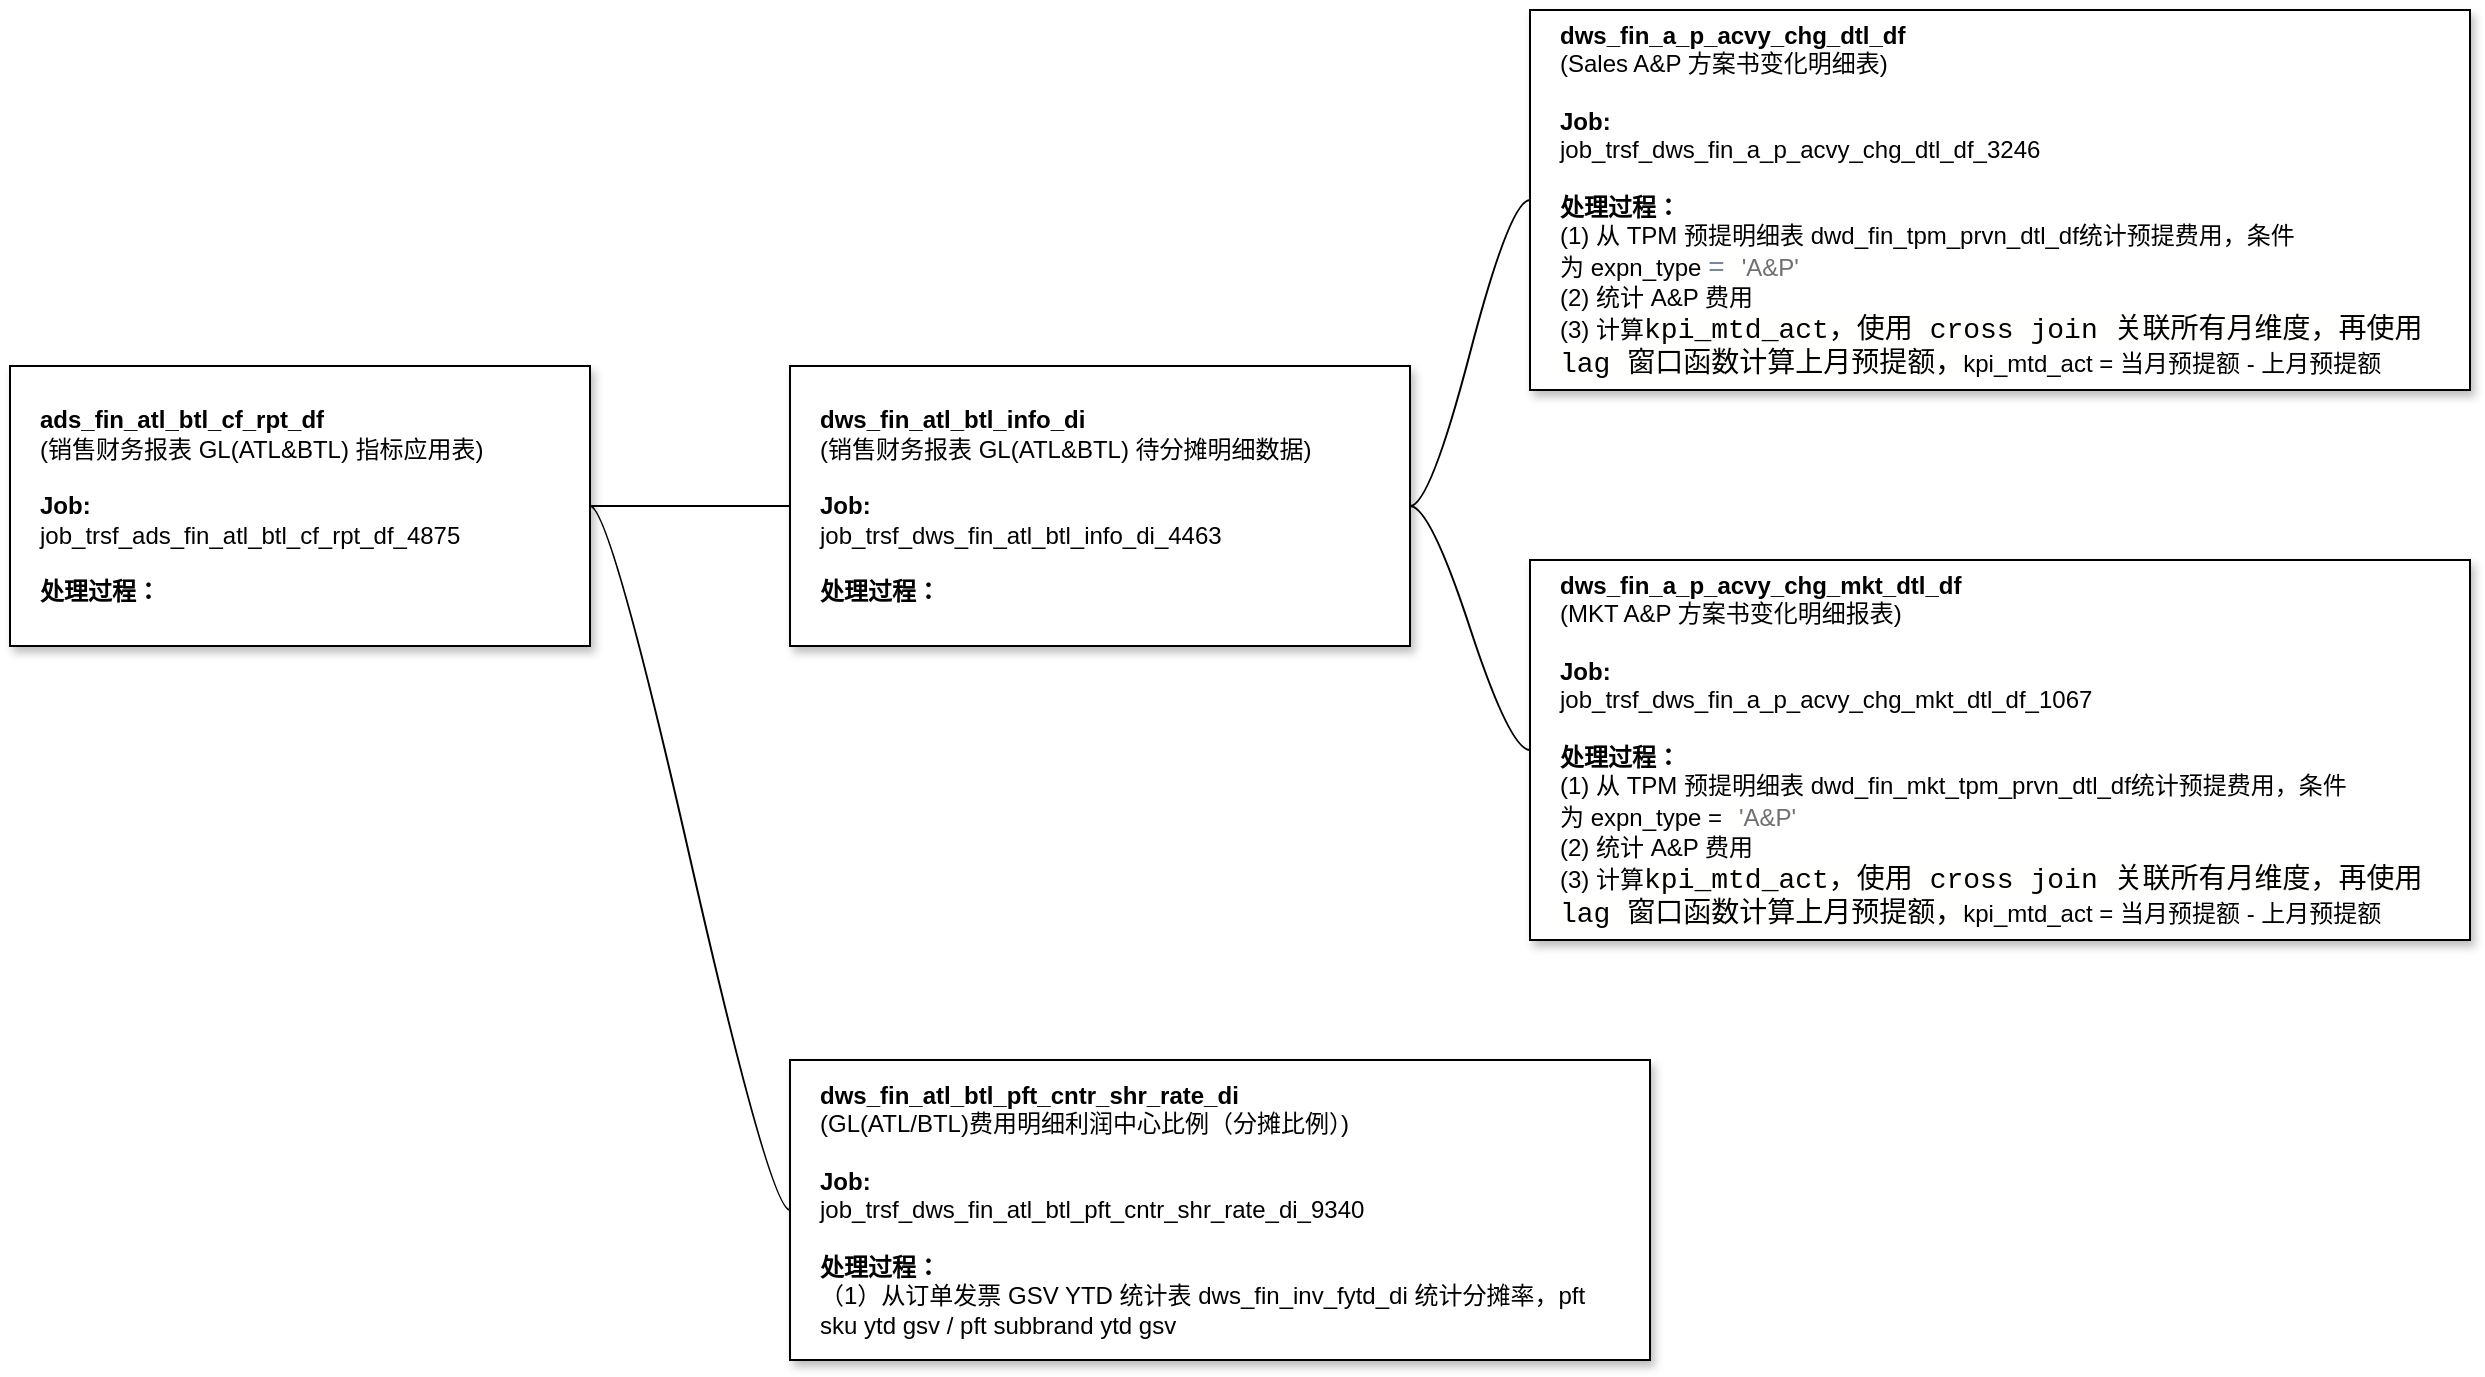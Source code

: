<mxfile version="22.1.18" type="github">
  <diagram name="第 1 页" id="poTM7zbL6Qr_ExGNxjrP">
    <mxGraphModel dx="2261" dy="746" grid="1" gridSize="10" guides="1" tooltips="1" connect="1" arrows="1" fold="1" page="1" pageScale="1" pageWidth="827" pageHeight="1169" math="0" shadow="0">
      <root>
        <mxCell id="0" />
        <mxCell id="1" parent="0" />
        <mxCell id="_gfI0N1SYuBNKU1lcbQN-12" value="" style="edgeStyle=entityRelationEdgeStyle;rounded=0;orthogonalLoop=1;jettySize=auto;html=1;startArrow=none;endArrow=none;segment=10;curved=1;sourcePerimeterSpacing=0;targetPerimeterSpacing=0;" edge="1" parent="1" source="_gfI0N1SYuBNKU1lcbQN-17" target="_gfI0N1SYuBNKU1lcbQN-11">
          <mxGeometry relative="1" as="geometry">
            <mxPoint x="300" y="348" as="sourcePoint" />
            <Array as="points">
              <mxPoint x="270" y="348" />
            </Array>
          </mxGeometry>
        </mxCell>
        <mxCell id="_gfI0N1SYuBNKU1lcbQN-14" value="" style="edgeStyle=entityRelationEdgeStyle;rounded=0;orthogonalLoop=1;jettySize=auto;html=1;startArrow=none;endArrow=none;segment=10;curved=1;sourcePerimeterSpacing=0;targetPerimeterSpacing=0;" edge="1" parent="1" source="_gfI0N1SYuBNKU1lcbQN-11" target="_gfI0N1SYuBNKU1lcbQN-13">
          <mxGeometry relative="1" as="geometry" />
        </mxCell>
        <mxCell id="_gfI0N1SYuBNKU1lcbQN-16" value="" style="edgeStyle=entityRelationEdgeStyle;rounded=0;orthogonalLoop=1;jettySize=auto;html=1;startArrow=none;endArrow=none;segment=10;curved=1;sourcePerimeterSpacing=0;targetPerimeterSpacing=0;" edge="1" parent="1" source="_gfI0N1SYuBNKU1lcbQN-11" target="_gfI0N1SYuBNKU1lcbQN-15">
          <mxGeometry relative="1" as="geometry" />
        </mxCell>
        <mxCell id="_gfI0N1SYuBNKU1lcbQN-11" value="&lt;b&gt;dws_fin_atl_btl_info_di&lt;/b&gt;&lt;br&gt;(销售财务报表 GL(ATL&amp;amp;BTL) 待分摊明细数据)&lt;br&gt;&lt;br&gt;&lt;b&gt;Job:&lt;br&gt;&lt;/b&gt;job_trsf_dws_fin_atl_btl_info_di_4463&lt;br&gt;&lt;br&gt;&lt;b&gt;处理过程：&lt;/b&gt;" style="whiteSpace=wrap;html=1;rounded=0;arcSize=50;align=left;verticalAlign=middle;strokeWidth=1;autosize=1;spacing=15;treeFolding=1;treeMoving=1;newEdgeStyle={&quot;edgeStyle&quot;:&quot;entityRelationEdgeStyle&quot;,&quot;startArrow&quot;:&quot;none&quot;,&quot;endArrow&quot;:&quot;none&quot;,&quot;segment&quot;:10,&quot;curved&quot;:1,&quot;sourcePerimeterSpacing&quot;:0,&quot;targetPerimeterSpacing&quot;:0};shadow=1;" vertex="1" parent="1">
          <mxGeometry x="370" y="278" width="310" height="140" as="geometry" />
        </mxCell>
        <mxCell id="_gfI0N1SYuBNKU1lcbQN-13" value="&lt;b&gt;dws_fin_a_p_acvy_chg_dtl_df&lt;/b&gt;&lt;br&gt;(Sales A&amp;amp;P 方案书变化明细表)&lt;br&gt;&lt;br&gt;&lt;b&gt;Job:&lt;br&gt;&lt;/b&gt;job_trsf_dws_fin_a_p_acvy_chg_dtl_df_3246&lt;br&gt;&lt;br&gt;&lt;b&gt;处理过程：&lt;/b&gt;&lt;br&gt;(1) 从 TPM 预提明细表&amp;nbsp;dwd_fin_tpm_prvn_dtl_df统计预提费用，条件为&amp;nbsp;expn_type&amp;nbsp;&lt;span style=&quot;font-family: Consolas, &amp;quot;Courier New&amp;quot;, monospace; font-size: 14px; color: rgb(119, 136, 153);&quot;&gt;=&lt;/span&gt;&lt;span style=&quot;background-color: rgb(255, 255, 254); font-family: Consolas, &amp;quot;Courier New&amp;quot;, monospace; font-size: 14px;&quot;&gt;&amp;nbsp;&lt;/span&gt;&lt;font color=&quot;#707070&quot;&gt;&#39;A&amp;amp;P&#39;&lt;/font&gt;&lt;br&gt;(2) 统计 A&amp;amp;P 费用&lt;br&gt;(3) 计算&lt;span style=&quot;background-color: rgb(255, 255, 254); font-family: Consolas, &amp;quot;Courier New&amp;quot;, monospace; font-size: 14px;&quot;&gt;kpi_mtd_act，使用 cross join 关联所有月维度，再使用 lag 窗口函数计算上月预提额，&lt;/span&gt;kpi_mtd_act = 当月预提额 - 上月预提额" style="whiteSpace=wrap;html=1;rounded=0;arcSize=50;align=left;verticalAlign=middle;strokeWidth=1;autosize=1;spacing=15;treeFolding=1;treeMoving=1;newEdgeStyle={&quot;edgeStyle&quot;:&quot;entityRelationEdgeStyle&quot;,&quot;startArrow&quot;:&quot;none&quot;,&quot;endArrow&quot;:&quot;none&quot;,&quot;segment&quot;:10,&quot;curved&quot;:1,&quot;sourcePerimeterSpacing&quot;:0,&quot;targetPerimeterSpacing&quot;:0};shadow=1;" vertex="1" parent="1">
          <mxGeometry x="740" y="100" width="470" height="190" as="geometry" />
        </mxCell>
        <mxCell id="_gfI0N1SYuBNKU1lcbQN-15" value="&lt;b&gt;dws_fin_a_p_acvy_chg_mkt_dtl_df&lt;/b&gt;&lt;br&gt;(MKT A&amp;amp;P 方案书变化明细报表)&lt;br&gt;&lt;br&gt;&lt;b&gt;Job:&lt;br&gt;&lt;/b&gt;job_trsf_dws_fin_a_p_acvy_chg_mkt_dtl_df_1067&lt;br&gt;&lt;br&gt;&lt;b&gt;处理过程：&lt;br&gt;&lt;/b&gt;(1) 从 TPM 预提明细表&amp;nbsp;dwd_fin_mkt_tpm_prvn_dtl_df统计预提费用，条件为&amp;nbsp;expn_type&amp;nbsp;=&lt;span style=&quot;border-color: var(--border-color); background-color: rgb(255, 255, 254); font-family: Consolas, &amp;quot;Courier New&amp;quot;, monospace; font-size: 14px;&quot;&gt;&amp;nbsp;&lt;/span&gt;&lt;font style=&quot;border-color: var(--border-color);&quot; color=&quot;#707070&quot;&gt;&#39;A&amp;amp;P&#39;&lt;/font&gt;&lt;br style=&quot;border-color: var(--border-color);&quot;&gt;(2) 统计 A&amp;amp;P 费用&lt;br style=&quot;border-color: var(--border-color);&quot;&gt;(3) 计算&lt;span style=&quot;border-color: var(--border-color); background-color: rgb(255, 255, 254); font-family: Consolas, &amp;quot;Courier New&amp;quot;, monospace; font-size: 14px;&quot;&gt;kpi_mtd_act，使用 cross join 关联所有月维度，再使用 lag 窗口函数计算上月预提额，&lt;/span&gt;kpi_mtd_act = 当月预提额 - 上月预提额&lt;b&gt;&lt;br&gt;&lt;/b&gt;" style="whiteSpace=wrap;html=1;rounded=0;arcSize=50;align=left;verticalAlign=middle;strokeWidth=1;autosize=1;spacing=15;treeFolding=1;treeMoving=1;newEdgeStyle={&quot;edgeStyle&quot;:&quot;entityRelationEdgeStyle&quot;,&quot;startArrow&quot;:&quot;none&quot;,&quot;endArrow&quot;:&quot;none&quot;,&quot;segment&quot;:10,&quot;curved&quot;:1,&quot;sourcePerimeterSpacing&quot;:0,&quot;targetPerimeterSpacing&quot;:0};shadow=1;" vertex="1" parent="1">
          <mxGeometry x="740" y="375" width="470" height="190" as="geometry" />
        </mxCell>
        <mxCell id="_gfI0N1SYuBNKU1lcbQN-20" value="" style="edgeStyle=entityRelationEdgeStyle;rounded=0;orthogonalLoop=1;jettySize=auto;html=1;startArrow=none;endArrow=none;segment=10;curved=1;sourcePerimeterSpacing=0;targetPerimeterSpacing=0;" edge="1" parent="1" source="_gfI0N1SYuBNKU1lcbQN-17" target="_gfI0N1SYuBNKU1lcbQN-19">
          <mxGeometry relative="1" as="geometry" />
        </mxCell>
        <mxCell id="_gfI0N1SYuBNKU1lcbQN-17" value="&lt;b&gt;ads_fin_atl_btl_cf_rpt_df&lt;/b&gt;&lt;br&gt;(销售财务报表 GL(ATL&amp;amp;BTL) 指标应用表)&lt;br&gt;&lt;br&gt;&lt;b&gt;Job:&lt;br&gt;&lt;/b&gt;job_trsf_ads_fin_atl_btl_cf_rpt_df_4875&lt;br&gt;&lt;br&gt;&lt;b&gt;处理过程：&lt;/b&gt;" style="whiteSpace=wrap;html=1;rounded=0;arcSize=50;align=left;verticalAlign=middle;strokeWidth=1;autosize=1;spacing=15;treeFolding=1;treeMoving=1;newEdgeStyle={&quot;edgeStyle&quot;:&quot;entityRelationEdgeStyle&quot;,&quot;startArrow&quot;:&quot;none&quot;,&quot;endArrow&quot;:&quot;none&quot;,&quot;segment&quot;:10,&quot;curved&quot;:1,&quot;sourcePerimeterSpacing&quot;:0,&quot;targetPerimeterSpacing&quot;:0};shadow=1;" vertex="1" parent="1">
          <mxGeometry x="-20" y="278" width="290" height="140" as="geometry" />
        </mxCell>
        <mxCell id="_gfI0N1SYuBNKU1lcbQN-19" value="&lt;b&gt;dws_fin_atl_btl_pft_cntr_shr_rate_di&lt;/b&gt;&lt;br&gt;(GL(ATL/BTL)费用明细利润中心比例（分摊比例）)&lt;br&gt;&lt;br&gt;&lt;b&gt;Job:&lt;br&gt;&lt;/b&gt;job_trsf_dws_fin_atl_btl_pft_cntr_shr_rate_di_9340&lt;br&gt;&lt;br&gt;&lt;b&gt;处理过程：&lt;/b&gt;&lt;br&gt;（1）从订单发票 GSV YTD 统计表 dws_fin_inv_fytd_di 统计分摊率，pft sku ytd gsv / pft subbrand ytd gsv" style="whiteSpace=wrap;html=1;rounded=0;arcSize=50;align=left;verticalAlign=middle;strokeWidth=1;autosize=1;spacing=15;treeFolding=1;treeMoving=1;newEdgeStyle={&quot;edgeStyle&quot;:&quot;entityRelationEdgeStyle&quot;,&quot;startArrow&quot;:&quot;none&quot;,&quot;endArrow&quot;:&quot;none&quot;,&quot;segment&quot;:10,&quot;curved&quot;:1,&quot;sourcePerimeterSpacing&quot;:0,&quot;targetPerimeterSpacing&quot;:0};shadow=1;" vertex="1" parent="1">
          <mxGeometry x="370" y="625" width="430" height="150" as="geometry" />
        </mxCell>
      </root>
    </mxGraphModel>
  </diagram>
</mxfile>
